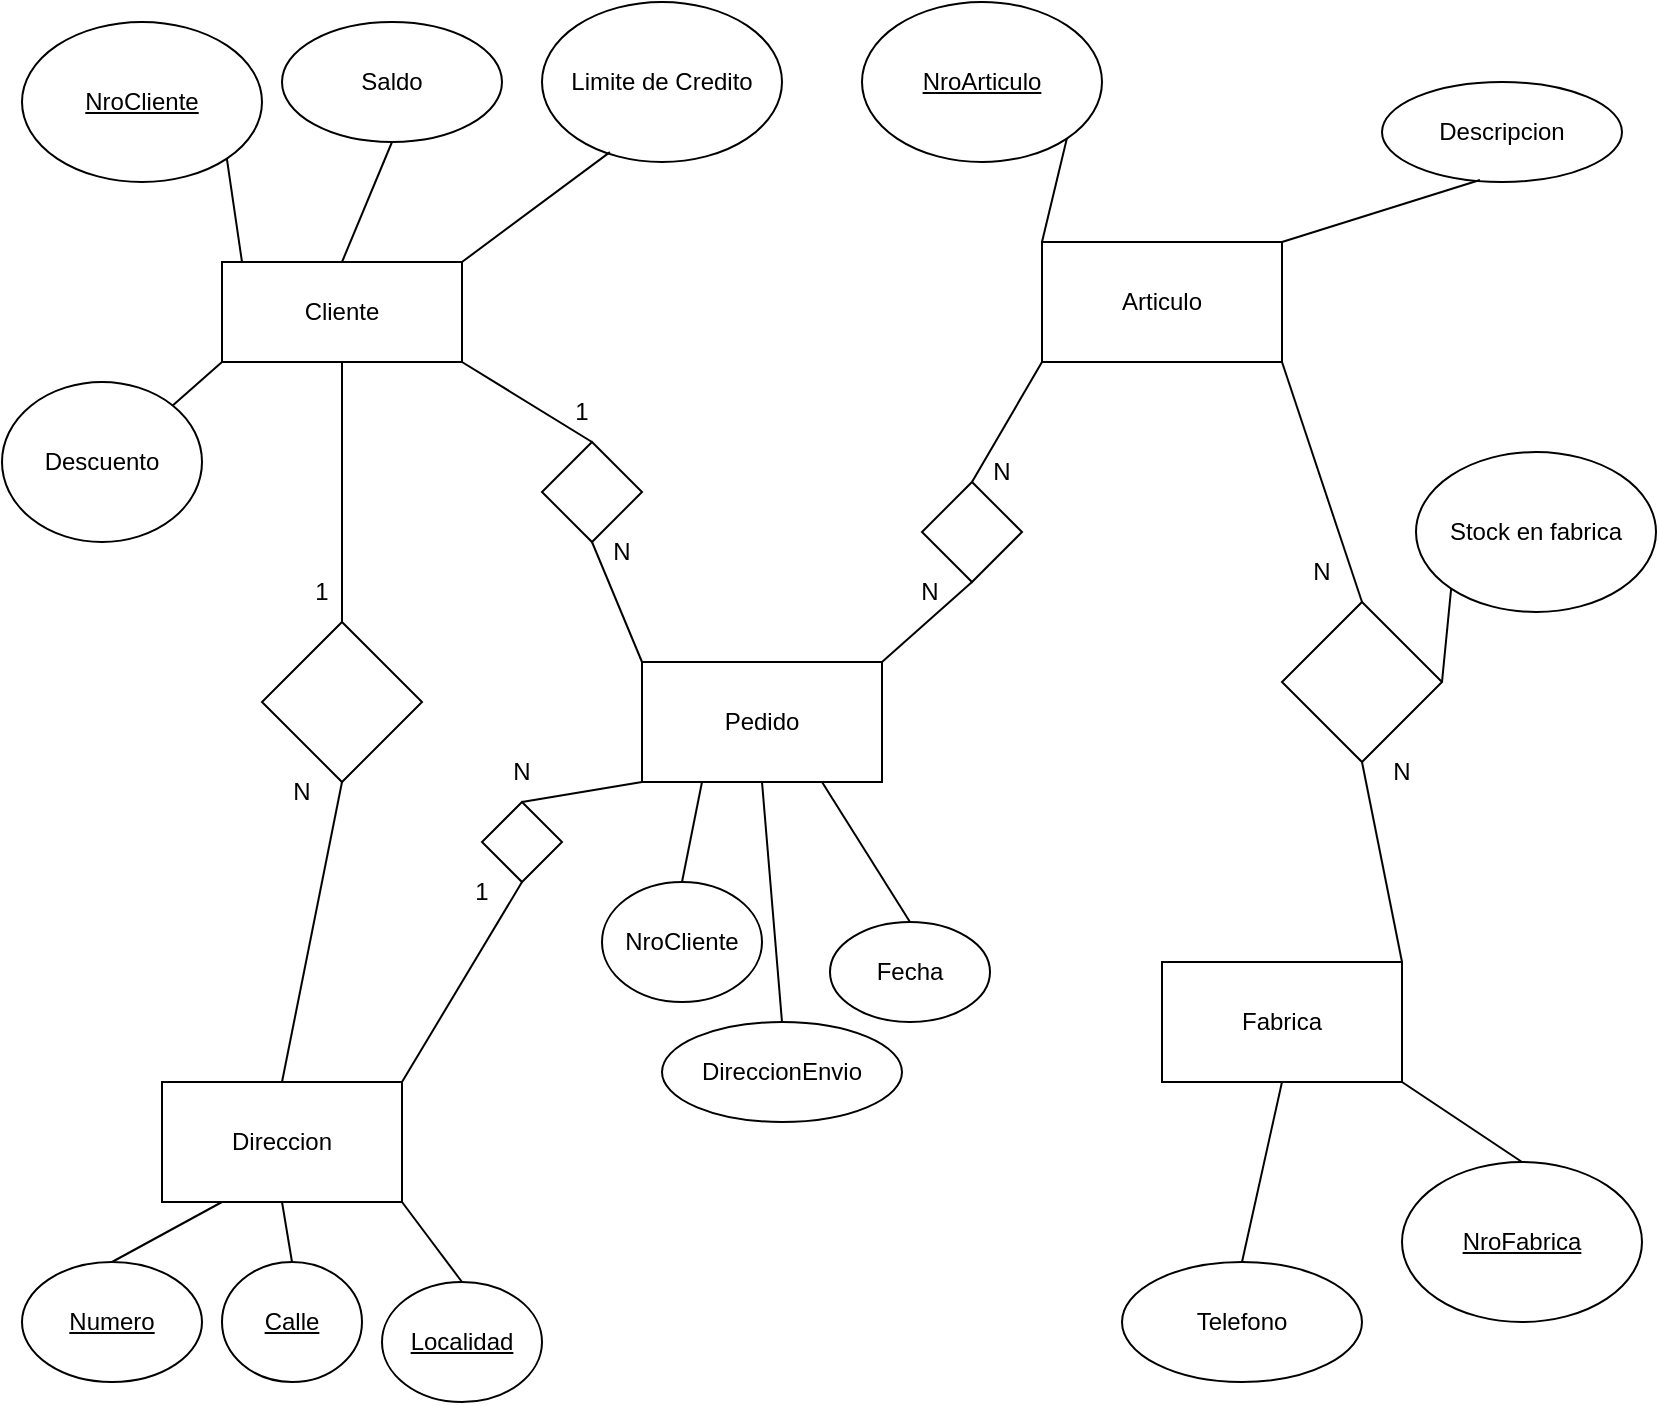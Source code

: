 <mxfile version="17.1.3" type="device"><diagram id="eAHIJ13kpqrZJoJIRGfX" name="Page-1"><mxGraphModel dx="1422" dy="794" grid="1" gridSize="10" guides="1" tooltips="1" connect="1" arrows="1" fold="1" page="1" pageScale="1" pageWidth="827" pageHeight="1169" math="0" shadow="0"><root><mxCell id="0"/><mxCell id="1" parent="0"/><mxCell id="G_futWiTDMTlUT257Al--1" value="Cliente&lt;br&gt;" style="rounded=0;whiteSpace=wrap;html=1;" vertex="1" parent="1"><mxGeometry x="110" y="170" width="120" height="50" as="geometry"/></mxCell><mxCell id="G_futWiTDMTlUT257Al--2" value="&lt;u&gt;NroCliente&lt;/u&gt;" style="ellipse;whiteSpace=wrap;html=1;" vertex="1" parent="1"><mxGeometry x="10" y="50" width="120" height="80" as="geometry"/></mxCell><mxCell id="G_futWiTDMTlUT257Al--3" value="" style="endArrow=none;html=1;rounded=0;exitX=1;exitY=1;exitDx=0;exitDy=0;" edge="1" parent="1" source="G_futWiTDMTlUT257Al--2"><mxGeometry width="50" height="50" relative="1" as="geometry"><mxPoint x="390" y="420" as="sourcePoint"/><mxPoint x="120" y="170" as="targetPoint"/></mxGeometry></mxCell><mxCell id="G_futWiTDMTlUT257Al--4" value="Saldo" style="ellipse;whiteSpace=wrap;html=1;" vertex="1" parent="1"><mxGeometry x="140" y="50" width="110" height="60" as="geometry"/></mxCell><mxCell id="G_futWiTDMTlUT257Al--5" value="" style="endArrow=none;html=1;rounded=0;entryX=0.5;entryY=1;entryDx=0;entryDy=0;exitX=0.5;exitY=0;exitDx=0;exitDy=0;" edge="1" parent="1" source="G_futWiTDMTlUT257Al--1" target="G_futWiTDMTlUT257Al--4"><mxGeometry width="50" height="50" relative="1" as="geometry"><mxPoint x="390" y="420" as="sourcePoint"/><mxPoint x="440" y="370" as="targetPoint"/></mxGeometry></mxCell><mxCell id="G_futWiTDMTlUT257Al--6" value="Limite de Credito" style="ellipse;whiteSpace=wrap;html=1;" vertex="1" parent="1"><mxGeometry x="270" y="40" width="120" height="80" as="geometry"/></mxCell><mxCell id="G_futWiTDMTlUT257Al--7" value="" style="endArrow=none;html=1;rounded=0;entryX=0.283;entryY=0.938;entryDx=0;entryDy=0;entryPerimeter=0;exitX=1;exitY=0;exitDx=0;exitDy=0;" edge="1" parent="1" source="G_futWiTDMTlUT257Al--1" target="G_futWiTDMTlUT257Al--6"><mxGeometry width="50" height="50" relative="1" as="geometry"><mxPoint x="390" y="420" as="sourcePoint"/><mxPoint x="440" y="370" as="targetPoint"/></mxGeometry></mxCell><mxCell id="G_futWiTDMTlUT257Al--8" value="Descuento" style="ellipse;whiteSpace=wrap;html=1;" vertex="1" parent="1"><mxGeometry y="230" width="100" height="80" as="geometry"/></mxCell><mxCell id="G_futWiTDMTlUT257Al--9" value="" style="endArrow=none;html=1;rounded=0;exitX=1;exitY=0;exitDx=0;exitDy=0;entryX=0;entryY=1;entryDx=0;entryDy=0;" edge="1" parent="1" source="G_futWiTDMTlUT257Al--8" target="G_futWiTDMTlUT257Al--1"><mxGeometry width="50" height="50" relative="1" as="geometry"><mxPoint x="390" y="420" as="sourcePoint"/><mxPoint x="440" y="370" as="targetPoint"/></mxGeometry></mxCell><mxCell id="G_futWiTDMTlUT257Al--10" value="Articulo" style="rounded=0;whiteSpace=wrap;html=1;" vertex="1" parent="1"><mxGeometry x="520" y="160" width="120" height="60" as="geometry"/></mxCell><mxCell id="G_futWiTDMTlUT257Al--11" value="&lt;u&gt;NroArticulo&lt;/u&gt;" style="ellipse;whiteSpace=wrap;html=1;" vertex="1" parent="1"><mxGeometry x="430" y="40" width="120" height="80" as="geometry"/></mxCell><mxCell id="G_futWiTDMTlUT257Al--12" value="" style="endArrow=none;html=1;rounded=0;entryX=1;entryY=1;entryDx=0;entryDy=0;exitX=0;exitY=0;exitDx=0;exitDy=0;" edge="1" parent="1" source="G_futWiTDMTlUT257Al--10" target="G_futWiTDMTlUT257Al--11"><mxGeometry width="50" height="50" relative="1" as="geometry"><mxPoint x="390" y="420" as="sourcePoint"/><mxPoint x="440" y="370" as="targetPoint"/></mxGeometry></mxCell><mxCell id="G_futWiTDMTlUT257Al--14" value="Stock en fabrica" style="ellipse;whiteSpace=wrap;html=1;" vertex="1" parent="1"><mxGeometry x="707" y="265" width="120" height="80" as="geometry"/></mxCell><mxCell id="G_futWiTDMTlUT257Al--15" value="" style="endArrow=none;html=1;rounded=0;entryX=0;entryY=1;entryDx=0;entryDy=0;exitX=1;exitY=0.5;exitDx=0;exitDy=0;" edge="1" parent="1" source="G_futWiTDMTlUT257Al--36" target="G_futWiTDMTlUT257Al--14"><mxGeometry width="50" height="50" relative="1" as="geometry"><mxPoint x="390" y="420" as="sourcePoint"/><mxPoint x="440" y="370" as="targetPoint"/></mxGeometry></mxCell><mxCell id="G_futWiTDMTlUT257Al--16" value="Descripcion" style="ellipse;whiteSpace=wrap;html=1;" vertex="1" parent="1"><mxGeometry x="690" y="80" width="120" height="50" as="geometry"/></mxCell><mxCell id="G_futWiTDMTlUT257Al--17" value="" style="endArrow=none;html=1;rounded=0;entryX=0.408;entryY=0.98;entryDx=0;entryDy=0;entryPerimeter=0;exitX=1;exitY=0;exitDx=0;exitDy=0;" edge="1" parent="1" source="G_futWiTDMTlUT257Al--10" target="G_futWiTDMTlUT257Al--16"><mxGeometry width="50" height="50" relative="1" as="geometry"><mxPoint x="390" y="420" as="sourcePoint"/><mxPoint x="440" y="370" as="targetPoint"/></mxGeometry></mxCell><mxCell id="G_futWiTDMTlUT257Al--18" value="Fabrica" style="rounded=0;whiteSpace=wrap;html=1;" vertex="1" parent="1"><mxGeometry x="580" y="520" width="120" height="60" as="geometry"/></mxCell><mxCell id="G_futWiTDMTlUT257Al--19" value="&lt;u&gt;NroFabrica&lt;/u&gt;" style="ellipse;whiteSpace=wrap;html=1;" vertex="1" parent="1"><mxGeometry x="700" y="620" width="120" height="80" as="geometry"/></mxCell><mxCell id="G_futWiTDMTlUT257Al--20" value="" style="endArrow=none;html=1;rounded=0;entryX=0.5;entryY=0;entryDx=0;entryDy=0;exitX=1;exitY=1;exitDx=0;exitDy=0;" edge="1" parent="1" source="G_futWiTDMTlUT257Al--18" target="G_futWiTDMTlUT257Al--19"><mxGeometry width="50" height="50" relative="1" as="geometry"><mxPoint x="390" y="420" as="sourcePoint"/><mxPoint x="440" y="370" as="targetPoint"/></mxGeometry></mxCell><mxCell id="G_futWiTDMTlUT257Al--21" value="Telefono" style="ellipse;whiteSpace=wrap;html=1;" vertex="1" parent="1"><mxGeometry x="560" y="670" width="120" height="60" as="geometry"/></mxCell><mxCell id="G_futWiTDMTlUT257Al--22" value="" style="endArrow=none;html=1;rounded=0;entryX=0.5;entryY=0;entryDx=0;entryDy=0;exitX=0.5;exitY=1;exitDx=0;exitDy=0;" edge="1" parent="1" source="G_futWiTDMTlUT257Al--18" target="G_futWiTDMTlUT257Al--21"><mxGeometry width="50" height="50" relative="1" as="geometry"><mxPoint x="390" y="420" as="sourcePoint"/><mxPoint x="440" y="370" as="targetPoint"/></mxGeometry></mxCell><mxCell id="G_futWiTDMTlUT257Al--23" value="Direccion" style="rounded=0;whiteSpace=wrap;html=1;" vertex="1" parent="1"><mxGeometry x="80" y="580" width="120" height="60" as="geometry"/></mxCell><mxCell id="G_futWiTDMTlUT257Al--24" value="&lt;u&gt;Numero&lt;/u&gt;" style="ellipse;whiteSpace=wrap;html=1;" vertex="1" parent="1"><mxGeometry x="10" y="670" width="90" height="60" as="geometry"/></mxCell><mxCell id="G_futWiTDMTlUT257Al--25" value="" style="endArrow=none;html=1;rounded=0;exitX=0.5;exitY=0;exitDx=0;exitDy=0;entryX=0.25;entryY=1;entryDx=0;entryDy=0;" edge="1" parent="1" source="G_futWiTDMTlUT257Al--24" target="G_futWiTDMTlUT257Al--23"><mxGeometry width="50" height="50" relative="1" as="geometry"><mxPoint x="390" y="420" as="sourcePoint"/><mxPoint x="440" y="370" as="targetPoint"/></mxGeometry></mxCell><mxCell id="G_futWiTDMTlUT257Al--26" value="&lt;u&gt;Calle&lt;/u&gt;" style="ellipse;whiteSpace=wrap;html=1;" vertex="1" parent="1"><mxGeometry x="110" y="670" width="70" height="60" as="geometry"/></mxCell><mxCell id="G_futWiTDMTlUT257Al--27" value="" style="endArrow=none;html=1;rounded=0;exitX=0.5;exitY=0;exitDx=0;exitDy=0;entryX=0.5;entryY=1;entryDx=0;entryDy=0;" edge="1" parent="1" source="G_futWiTDMTlUT257Al--26" target="G_futWiTDMTlUT257Al--23"><mxGeometry width="50" height="50" relative="1" as="geometry"><mxPoint x="390" y="420" as="sourcePoint"/><mxPoint x="440" y="370" as="targetPoint"/></mxGeometry></mxCell><mxCell id="G_futWiTDMTlUT257Al--28" value="&lt;u&gt;Localidad&lt;/u&gt;" style="ellipse;whiteSpace=wrap;html=1;" vertex="1" parent="1"><mxGeometry x="190" y="680" width="80" height="60" as="geometry"/></mxCell><mxCell id="G_futWiTDMTlUT257Al--29" value="" style="endArrow=none;html=1;rounded=0;exitX=0.5;exitY=0;exitDx=0;exitDy=0;entryX=1;entryY=1;entryDx=0;entryDy=0;" edge="1" parent="1" source="G_futWiTDMTlUT257Al--28" target="G_futWiTDMTlUT257Al--23"><mxGeometry width="50" height="50" relative="1" as="geometry"><mxPoint x="390" y="420" as="sourcePoint"/><mxPoint x="440" y="370" as="targetPoint"/></mxGeometry></mxCell><mxCell id="G_futWiTDMTlUT257Al--30" value="Pedido" style="rounded=0;whiteSpace=wrap;html=1;" vertex="1" parent="1"><mxGeometry x="320" y="370" width="120" height="60" as="geometry"/></mxCell><mxCell id="G_futWiTDMTlUT257Al--31" value="" style="rhombus;whiteSpace=wrap;html=1;" vertex="1" parent="1"><mxGeometry x="130" y="350" width="80" height="80" as="geometry"/></mxCell><mxCell id="G_futWiTDMTlUT257Al--32" value="" style="endArrow=none;html=1;rounded=0;exitX=0.5;exitY=0;exitDx=0;exitDy=0;entryX=0.5;entryY=1;entryDx=0;entryDy=0;" edge="1" parent="1" source="G_futWiTDMTlUT257Al--31" target="G_futWiTDMTlUT257Al--1"><mxGeometry width="50" height="50" relative="1" as="geometry"><mxPoint x="390" y="420" as="sourcePoint"/><mxPoint x="440" y="370" as="targetPoint"/></mxGeometry></mxCell><mxCell id="G_futWiTDMTlUT257Al--33" value="" style="endArrow=none;html=1;rounded=0;exitX=0.5;exitY=0;exitDx=0;exitDy=0;entryX=0.5;entryY=1;entryDx=0;entryDy=0;" edge="1" parent="1" source="G_futWiTDMTlUT257Al--23" target="G_futWiTDMTlUT257Al--31"><mxGeometry width="50" height="50" relative="1" as="geometry"><mxPoint x="390" y="420" as="sourcePoint"/><mxPoint x="440" y="370" as="targetPoint"/></mxGeometry></mxCell><mxCell id="G_futWiTDMTlUT257Al--34" value="1" style="text;html=1;strokeColor=none;fillColor=none;align=center;verticalAlign=middle;whiteSpace=wrap;rounded=0;" vertex="1" parent="1"><mxGeometry x="130" y="320" width="60" height="30" as="geometry"/></mxCell><mxCell id="G_futWiTDMTlUT257Al--35" value="N" style="text;html=1;strokeColor=none;fillColor=none;align=center;verticalAlign=middle;whiteSpace=wrap;rounded=0;" vertex="1" parent="1"><mxGeometry x="120" y="420" width="60" height="30" as="geometry"/></mxCell><mxCell id="G_futWiTDMTlUT257Al--36" value="" style="rhombus;whiteSpace=wrap;html=1;" vertex="1" parent="1"><mxGeometry x="640" y="340" width="80" height="80" as="geometry"/></mxCell><mxCell id="G_futWiTDMTlUT257Al--37" value="" style="endArrow=none;html=1;rounded=0;exitX=1;exitY=1;exitDx=0;exitDy=0;entryX=0.5;entryY=0;entryDx=0;entryDy=0;" edge="1" parent="1" source="G_futWiTDMTlUT257Al--10" target="G_futWiTDMTlUT257Al--36"><mxGeometry width="50" height="50" relative="1" as="geometry"><mxPoint x="390" y="420" as="sourcePoint"/><mxPoint x="440" y="370" as="targetPoint"/></mxGeometry></mxCell><mxCell id="G_futWiTDMTlUT257Al--38" value="" style="endArrow=none;html=1;rounded=0;entryX=1;entryY=0;entryDx=0;entryDy=0;exitX=0.5;exitY=1;exitDx=0;exitDy=0;" edge="1" parent="1" source="G_futWiTDMTlUT257Al--36" target="G_futWiTDMTlUT257Al--18"><mxGeometry width="50" height="50" relative="1" as="geometry"><mxPoint x="390" y="420" as="sourcePoint"/><mxPoint x="440" y="370" as="targetPoint"/></mxGeometry></mxCell><mxCell id="G_futWiTDMTlUT257Al--39" value="N" style="text;html=1;strokeColor=none;fillColor=none;align=center;verticalAlign=middle;whiteSpace=wrap;rounded=0;" vertex="1" parent="1"><mxGeometry x="630" y="310" width="60" height="30" as="geometry"/></mxCell><mxCell id="G_futWiTDMTlUT257Al--40" value="N" style="text;html=1;strokeColor=none;fillColor=none;align=center;verticalAlign=middle;whiteSpace=wrap;rounded=0;" vertex="1" parent="1"><mxGeometry x="670" y="410" width="60" height="30" as="geometry"/></mxCell><mxCell id="G_futWiTDMTlUT257Al--41" value="" style="rhombus;whiteSpace=wrap;html=1;" vertex="1" parent="1"><mxGeometry x="270" y="260" width="50" height="50" as="geometry"/></mxCell><mxCell id="G_futWiTDMTlUT257Al--42" value="" style="endArrow=none;html=1;rounded=0;entryX=1;entryY=1;entryDx=0;entryDy=0;exitX=0.5;exitY=0;exitDx=0;exitDy=0;" edge="1" parent="1" source="G_futWiTDMTlUT257Al--41" target="G_futWiTDMTlUT257Al--1"><mxGeometry width="50" height="50" relative="1" as="geometry"><mxPoint x="390" y="420" as="sourcePoint"/><mxPoint x="440" y="370" as="targetPoint"/></mxGeometry></mxCell><mxCell id="G_futWiTDMTlUT257Al--43" value="" style="endArrow=none;html=1;rounded=0;entryX=0.5;entryY=1;entryDx=0;entryDy=0;exitX=0;exitY=0;exitDx=0;exitDy=0;" edge="1" parent="1" source="G_futWiTDMTlUT257Al--30" target="G_futWiTDMTlUT257Al--41"><mxGeometry width="50" height="50" relative="1" as="geometry"><mxPoint x="390" y="420" as="sourcePoint"/><mxPoint x="440" y="370" as="targetPoint"/></mxGeometry></mxCell><mxCell id="G_futWiTDMTlUT257Al--44" value="NroCliente" style="ellipse;whiteSpace=wrap;html=1;" vertex="1" parent="1"><mxGeometry x="300" y="480" width="80" height="60" as="geometry"/></mxCell><mxCell id="G_futWiTDMTlUT257Al--45" value="" style="endArrow=none;html=1;rounded=0;exitX=0.5;exitY=0;exitDx=0;exitDy=0;entryX=0.25;entryY=1;entryDx=0;entryDy=0;" edge="1" parent="1" source="G_futWiTDMTlUT257Al--44" target="G_futWiTDMTlUT257Al--30"><mxGeometry width="50" height="50" relative="1" as="geometry"><mxPoint x="390" y="420" as="sourcePoint"/><mxPoint x="440" y="370" as="targetPoint"/></mxGeometry></mxCell><mxCell id="G_futWiTDMTlUT257Al--46" value="DireccionEnvio" style="ellipse;whiteSpace=wrap;html=1;" vertex="1" parent="1"><mxGeometry x="330" y="550" width="120" height="50" as="geometry"/></mxCell><mxCell id="G_futWiTDMTlUT257Al--47" value="" style="endArrow=none;html=1;rounded=0;exitX=0.5;exitY=0;exitDx=0;exitDy=0;entryX=0.5;entryY=1;entryDx=0;entryDy=0;" edge="1" parent="1" source="G_futWiTDMTlUT257Al--46" target="G_futWiTDMTlUT257Al--30"><mxGeometry width="50" height="50" relative="1" as="geometry"><mxPoint x="390" y="420" as="sourcePoint"/><mxPoint x="440" y="370" as="targetPoint"/></mxGeometry></mxCell><mxCell id="G_futWiTDMTlUT257Al--48" value="Fecha" style="ellipse;whiteSpace=wrap;html=1;" vertex="1" parent="1"><mxGeometry x="414" y="500" width="80" height="50" as="geometry"/></mxCell><mxCell id="G_futWiTDMTlUT257Al--49" value="" style="endArrow=none;html=1;rounded=0;exitX=0.5;exitY=0;exitDx=0;exitDy=0;entryX=0.75;entryY=1;entryDx=0;entryDy=0;" edge="1" parent="1" source="G_futWiTDMTlUT257Al--48" target="G_futWiTDMTlUT257Al--30"><mxGeometry width="50" height="50" relative="1" as="geometry"><mxPoint x="390" y="420" as="sourcePoint"/><mxPoint x="440" y="370" as="targetPoint"/></mxGeometry></mxCell><mxCell id="G_futWiTDMTlUT257Al--50" value="1" style="text;html=1;strokeColor=none;fillColor=none;align=center;verticalAlign=middle;whiteSpace=wrap;rounded=0;" vertex="1" parent="1"><mxGeometry x="260" y="230" width="60" height="30" as="geometry"/></mxCell><mxCell id="G_futWiTDMTlUT257Al--51" value="N" style="text;html=1;strokeColor=none;fillColor=none;align=center;verticalAlign=middle;whiteSpace=wrap;rounded=0;" vertex="1" parent="1"><mxGeometry x="280" y="300" width="60" height="30" as="geometry"/></mxCell><mxCell id="G_futWiTDMTlUT257Al--52" value="" style="rhombus;whiteSpace=wrap;html=1;" vertex="1" parent="1"><mxGeometry x="240" y="440" width="40" height="40" as="geometry"/></mxCell><mxCell id="G_futWiTDMTlUT257Al--53" value="" style="endArrow=none;html=1;rounded=0;exitX=0.5;exitY=0;exitDx=0;exitDy=0;entryX=0;entryY=1;entryDx=0;entryDy=0;" edge="1" parent="1" source="G_futWiTDMTlUT257Al--52" target="G_futWiTDMTlUT257Al--30"><mxGeometry width="50" height="50" relative="1" as="geometry"><mxPoint x="390" y="420" as="sourcePoint"/><mxPoint x="440" y="370" as="targetPoint"/></mxGeometry></mxCell><mxCell id="G_futWiTDMTlUT257Al--54" value="" style="endArrow=none;html=1;rounded=0;exitX=0.5;exitY=1;exitDx=0;exitDy=0;entryX=1;entryY=0;entryDx=0;entryDy=0;" edge="1" parent="1" source="G_futWiTDMTlUT257Al--52" target="G_futWiTDMTlUT257Al--23"><mxGeometry width="50" height="50" relative="1" as="geometry"><mxPoint x="390" y="420" as="sourcePoint"/><mxPoint x="440" y="370" as="targetPoint"/></mxGeometry></mxCell><mxCell id="G_futWiTDMTlUT257Al--55" value="1" style="text;html=1;strokeColor=none;fillColor=none;align=center;verticalAlign=middle;whiteSpace=wrap;rounded=0;" vertex="1" parent="1"><mxGeometry x="210" y="470" width="60" height="30" as="geometry"/></mxCell><mxCell id="G_futWiTDMTlUT257Al--56" value="N" style="text;html=1;strokeColor=none;fillColor=none;align=center;verticalAlign=middle;whiteSpace=wrap;rounded=0;" vertex="1" parent="1"><mxGeometry x="230" y="410" width="60" height="30" as="geometry"/></mxCell><mxCell id="G_futWiTDMTlUT257Al--57" value="" style="rhombus;whiteSpace=wrap;html=1;" vertex="1" parent="1"><mxGeometry x="460" y="280" width="50" height="50" as="geometry"/></mxCell><mxCell id="G_futWiTDMTlUT257Al--58" value="" style="endArrow=none;html=1;rounded=0;exitX=0.5;exitY=1;exitDx=0;exitDy=0;" edge="1" parent="1" source="G_futWiTDMTlUT257Al--57"><mxGeometry width="50" height="50" relative="1" as="geometry"><mxPoint x="390" y="420" as="sourcePoint"/><mxPoint x="440" y="370" as="targetPoint"/></mxGeometry></mxCell><mxCell id="G_futWiTDMTlUT257Al--59" value="" style="endArrow=none;html=1;rounded=0;exitX=0.5;exitY=0;exitDx=0;exitDy=0;entryX=0;entryY=1;entryDx=0;entryDy=0;" edge="1" parent="1" source="G_futWiTDMTlUT257Al--57" target="G_futWiTDMTlUT257Al--10"><mxGeometry width="50" height="50" relative="1" as="geometry"><mxPoint x="460" y="260" as="sourcePoint"/><mxPoint x="510" y="210" as="targetPoint"/></mxGeometry></mxCell><mxCell id="G_futWiTDMTlUT257Al--60" value="N" style="text;html=1;strokeColor=none;fillColor=none;align=center;verticalAlign=middle;whiteSpace=wrap;rounded=0;" vertex="1" parent="1"><mxGeometry x="434" y="320" width="60" height="30" as="geometry"/></mxCell><mxCell id="G_futWiTDMTlUT257Al--61" value="N" style="text;html=1;strokeColor=none;fillColor=none;align=center;verticalAlign=middle;whiteSpace=wrap;rounded=0;" vertex="1" parent="1"><mxGeometry x="470" y="260" width="60" height="30" as="geometry"/></mxCell></root></mxGraphModel></diagram></mxfile>